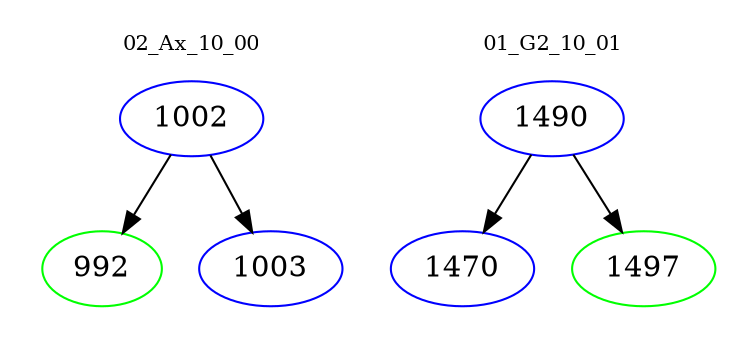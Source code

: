 digraph{
subgraph cluster_0 {
color = white
label = "02_Ax_10_00";
fontsize=10;
T0_1002 [label="1002", color="blue"]
T0_1002 -> T0_992 [color="black"]
T0_992 [label="992", color="green"]
T0_1002 -> T0_1003 [color="black"]
T0_1003 [label="1003", color="blue"]
}
subgraph cluster_1 {
color = white
label = "01_G2_10_01";
fontsize=10;
T1_1490 [label="1490", color="blue"]
T1_1490 -> T1_1470 [color="black"]
T1_1470 [label="1470", color="blue"]
T1_1490 -> T1_1497 [color="black"]
T1_1497 [label="1497", color="green"]
}
}
